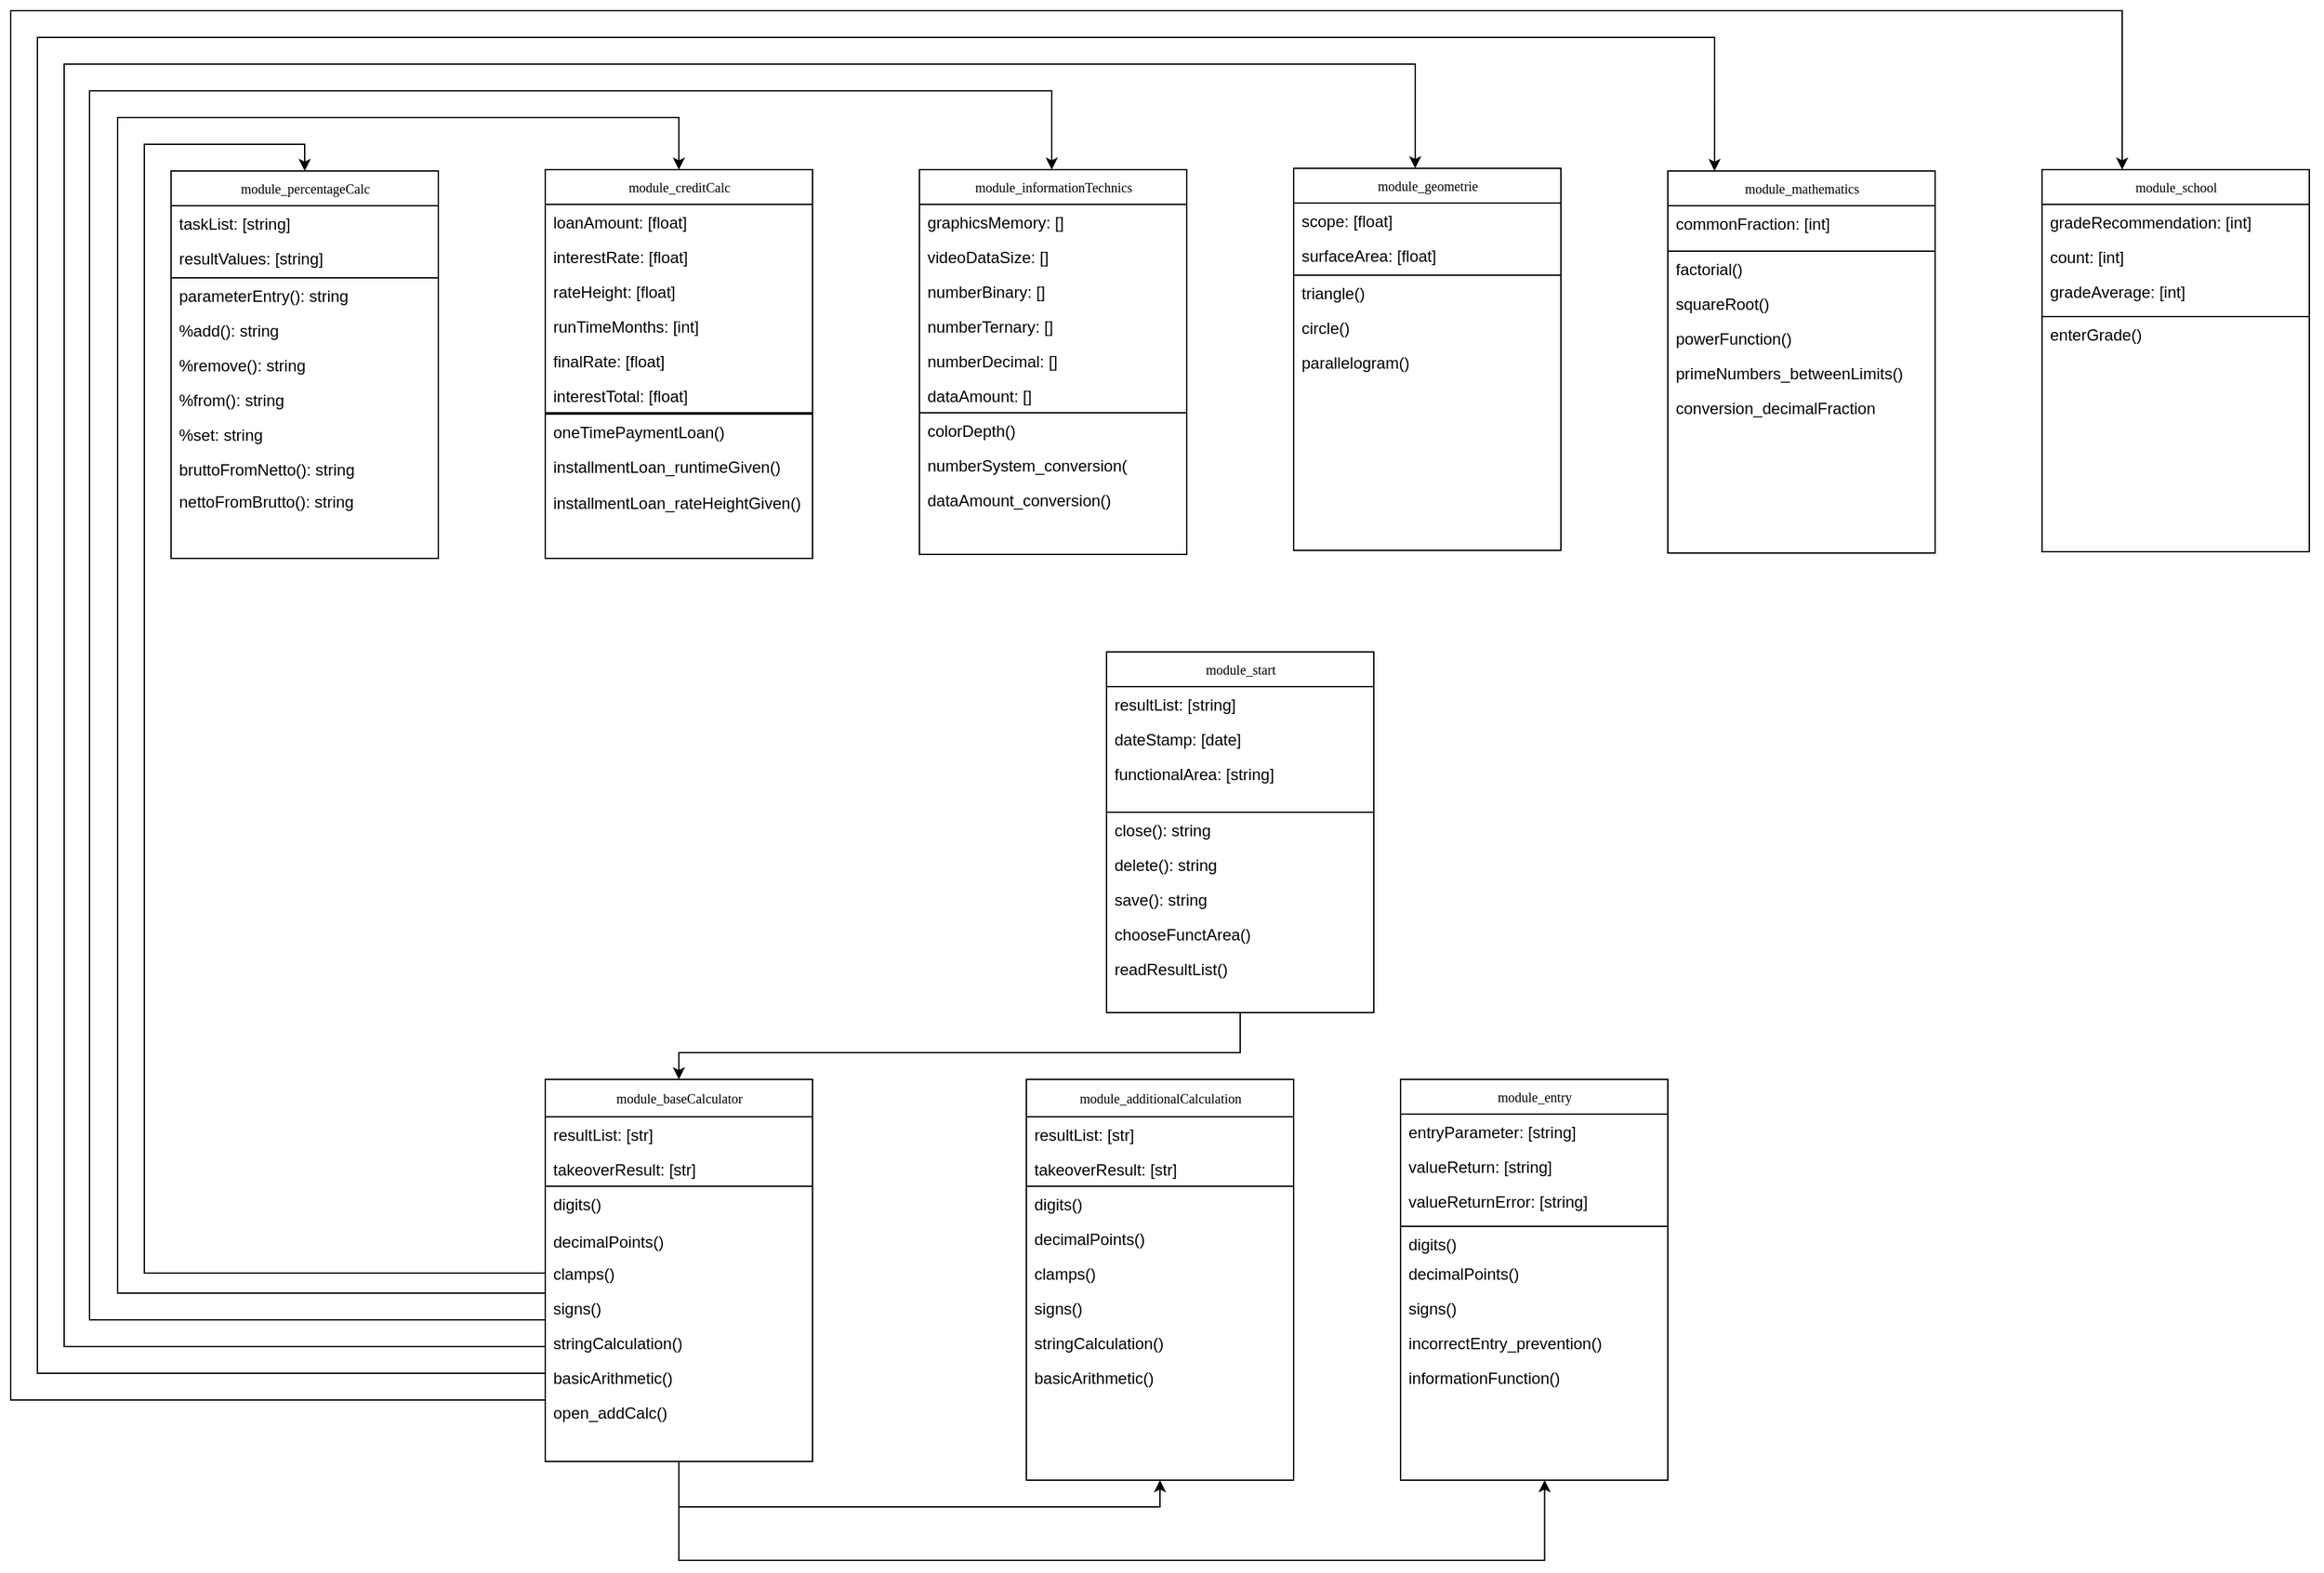 <mxfile version="24.5.3" type="device">
  <diagram name="Page-1" id="c4acf3e9-155e-7222-9cf6-157b1a14988f">
    <mxGraphModel dx="3923" dy="3406" grid="1" gridSize="10" guides="1" tooltips="1" connect="1" arrows="1" fold="1" page="1" pageScale="1" pageWidth="850" pageHeight="1100" background="none" math="0" shadow="0">
      <root>
        <mxCell id="0" />
        <mxCell id="1" parent="0" />
        <mxCell id="17acba5748e5396b-20" value="module_start" style="swimlane;html=1;fontStyle=0;childLayout=stackLayout;horizontal=1;startSize=26;fillColor=none;horizontalStack=0;resizeParent=1;resizeLast=0;collapsible=1;marginBottom=0;swimlaneFillColor=#ffffff;rounded=0;shadow=0;comic=0;labelBackgroundColor=none;strokeWidth=1;fontFamily=Verdana;fontSize=10;align=center;" parent="1" vertex="1">
          <mxGeometry x="-100" y="-800" width="200" height="120" as="geometry">
            <mxRectangle x="20" y="10" width="100" height="30" as="alternateBounds" />
          </mxGeometry>
        </mxCell>
        <mxCell id="0E7mr8ZuQN5Nq2-Ex8pI-52" value="resultList: [string]" style="text;html=1;strokeColor=none;fillColor=none;align=left;verticalAlign=top;spacingLeft=4;spacingRight=4;whiteSpace=wrap;overflow=hidden;rotatable=0;points=[[0,0.5],[1,0.5]];portConstraint=eastwest;" parent="17acba5748e5396b-20" vertex="1">
          <mxGeometry y="26" width="200" height="26" as="geometry" />
        </mxCell>
        <mxCell id="0E7mr8ZuQN5Nq2-Ex8pI-51" value="dateStamp: [date]" style="text;html=1;strokeColor=none;fillColor=none;align=left;verticalAlign=top;spacingLeft=4;spacingRight=4;whiteSpace=wrap;overflow=hidden;rotatable=0;points=[[0,0.5],[1,0.5]];portConstraint=eastwest;" parent="17acba5748e5396b-20" vertex="1">
          <mxGeometry y="52" width="200" height="26" as="geometry" />
        </mxCell>
        <mxCell id="0E7mr8ZuQN5Nq2-Ex8pI-53" value="functionalArea: [string]" style="text;html=1;strokeColor=none;fillColor=none;align=left;verticalAlign=top;spacingLeft=4;spacingRight=4;whiteSpace=wrap;overflow=hidden;rotatable=0;points=[[0,0.5],[1,0.5]];portConstraint=eastwest;" parent="17acba5748e5396b-20" vertex="1">
          <mxGeometry y="78" width="200" height="26" as="geometry" />
        </mxCell>
        <mxCell id="MyiwbjnuxdPnDxJVerOG-64" style="edgeStyle=orthogonalEdgeStyle;rounded=0;orthogonalLoop=1;jettySize=auto;html=1;entryX=0;entryY=0.5;entryDx=0;entryDy=0;startArrow=classic;startFill=1;endArrow=none;endFill=0;" parent="1" source="0E7mr8ZuQN5Nq2-Ex8pI-1" target="t_ZmBxJWktNqTGlpT5w6-19" edge="1">
          <mxGeometry relative="1" as="geometry">
            <Array as="points">
              <mxPoint x="-700" y="-1180" />
              <mxPoint x="-820" y="-1180" />
              <mxPoint x="-820" y="-335" />
            </Array>
          </mxGeometry>
        </mxCell>
        <mxCell id="0E7mr8ZuQN5Nq2-Ex8pI-1" value="module_percentageCalc" style="swimlane;html=1;fontStyle=0;childLayout=stackLayout;horizontal=1;startSize=26;fillColor=none;horizontalStack=0;resizeParent=1;resizeLast=0;collapsible=1;marginBottom=0;swimlaneFillColor=#ffffff;rounded=0;shadow=0;comic=0;labelBackgroundColor=none;strokeWidth=1;fontFamily=Verdana;fontSize=10;align=center;" parent="1" vertex="1">
          <mxGeometry x="-800" y="-1160" width="200" height="80" as="geometry">
            <mxRectangle x="220" y="10" width="130" height="120" as="alternateBounds" />
          </mxGeometry>
        </mxCell>
        <mxCell id="0E7mr8ZuQN5Nq2-Ex8pI-2" value="taskList: [string]" style="text;html=1;strokeColor=none;fillColor=none;align=left;verticalAlign=top;spacingLeft=4;spacingRight=4;whiteSpace=wrap;overflow=hidden;rotatable=0;points=[[0,0.5],[1,0.5]];portConstraint=eastwest;" parent="0E7mr8ZuQN5Nq2-Ex8pI-1" vertex="1">
          <mxGeometry y="26" width="200" height="26" as="geometry" />
        </mxCell>
        <mxCell id="0E7mr8ZuQN5Nq2-Ex8pI-3" value="resultValues: [string]" style="text;html=1;strokeColor=none;fillColor=none;align=left;verticalAlign=top;spacingLeft=4;spacingRight=4;whiteSpace=wrap;overflow=hidden;rotatable=0;points=[[0,0.5],[1,0.5]];portConstraint=eastwest;" parent="0E7mr8ZuQN5Nq2-Ex8pI-1" vertex="1">
          <mxGeometry y="52" width="200" height="26" as="geometry" />
        </mxCell>
        <mxCell id="MyiwbjnuxdPnDxJVerOG-65" style="edgeStyle=orthogonalEdgeStyle;rounded=0;orthogonalLoop=1;jettySize=auto;html=1;endArrow=none;endFill=0;startArrow=classic;startFill=1;" parent="1" source="0E7mr8ZuQN5Nq2-Ex8pI-5" target="t_ZmBxJWktNqTGlpT5w6-21" edge="1">
          <mxGeometry relative="1" as="geometry">
            <Array as="points">
              <mxPoint x="-420" y="-1200" />
              <mxPoint x="-840" y="-1200" />
              <mxPoint x="-840" y="-320" />
            </Array>
          </mxGeometry>
        </mxCell>
        <mxCell id="0E7mr8ZuQN5Nq2-Ex8pI-5" value="module_creditCalc" style="swimlane;html=1;fontStyle=0;childLayout=stackLayout;horizontal=1;startSize=26;fillColor=none;horizontalStack=0;resizeParent=1;resizeLast=0;collapsible=1;marginBottom=0;swimlaneFillColor=#ffffff;rounded=0;shadow=0;comic=0;labelBackgroundColor=none;strokeWidth=1;fontFamily=Verdana;fontSize=10;align=center;" parent="1" vertex="1">
          <mxGeometry x="-520" y="-1161" width="200" height="182" as="geometry">
            <mxRectangle x="400" y="10" width="130" height="90" as="alternateBounds" />
          </mxGeometry>
        </mxCell>
        <mxCell id="0E7mr8ZuQN5Nq2-Ex8pI-6" value="loanAmount: [float]" style="text;html=1;strokeColor=none;fillColor=none;align=left;verticalAlign=top;spacingLeft=4;spacingRight=4;whiteSpace=wrap;overflow=hidden;rotatable=0;points=[[0,0.5],[1,0.5]];portConstraint=eastwest;" parent="0E7mr8ZuQN5Nq2-Ex8pI-5" vertex="1">
          <mxGeometry y="26" width="200" height="26" as="geometry" />
        </mxCell>
        <mxCell id="0E7mr8ZuQN5Nq2-Ex8pI-7" value="interestRate: [float]" style="text;html=1;strokeColor=none;fillColor=none;align=left;verticalAlign=top;spacingLeft=4;spacingRight=4;whiteSpace=wrap;overflow=hidden;rotatable=0;points=[[0,0.5],[1,0.5]];portConstraint=eastwest;" parent="0E7mr8ZuQN5Nq2-Ex8pI-5" vertex="1">
          <mxGeometry y="52" width="200" height="26" as="geometry" />
        </mxCell>
        <mxCell id="0E7mr8ZuQN5Nq2-Ex8pI-8" value="rateHeight: [float]" style="text;html=1;strokeColor=none;fillColor=none;align=left;verticalAlign=top;spacingLeft=4;spacingRight=4;whiteSpace=wrap;overflow=hidden;rotatable=0;points=[[0,0.5],[1,0.5]];portConstraint=eastwest;" parent="0E7mr8ZuQN5Nq2-Ex8pI-5" vertex="1">
          <mxGeometry y="78" width="200" height="26" as="geometry" />
        </mxCell>
        <mxCell id="0E7mr8ZuQN5Nq2-Ex8pI-63" value="runTimeMonths: [int]" style="text;html=1;strokeColor=none;fillColor=none;align=left;verticalAlign=top;spacingLeft=4;spacingRight=4;whiteSpace=wrap;overflow=hidden;rotatable=0;points=[[0,0.5],[1,0.5]];portConstraint=eastwest;" parent="0E7mr8ZuQN5Nq2-Ex8pI-5" vertex="1">
          <mxGeometry y="104" width="200" height="26" as="geometry" />
        </mxCell>
        <mxCell id="0E7mr8ZuQN5Nq2-Ex8pI-64" value="finalRate: [float]" style="text;html=1;strokeColor=none;fillColor=none;align=left;verticalAlign=top;spacingLeft=4;spacingRight=4;whiteSpace=wrap;overflow=hidden;rotatable=0;points=[[0,0.5],[1,0.5]];portConstraint=eastwest;" parent="0E7mr8ZuQN5Nq2-Ex8pI-5" vertex="1">
          <mxGeometry y="130" width="200" height="26" as="geometry" />
        </mxCell>
        <mxCell id="0E7mr8ZuQN5Nq2-Ex8pI-65" value="interestTotal: [float]" style="text;html=1;strokeColor=none;fillColor=none;align=left;verticalAlign=top;spacingLeft=4;spacingRight=4;whiteSpace=wrap;overflow=hidden;rotatable=0;points=[[0,0.5],[1,0.5]];portConstraint=eastwest;" parent="0E7mr8ZuQN5Nq2-Ex8pI-5" vertex="1">
          <mxGeometry y="156" width="200" height="26" as="geometry" />
        </mxCell>
        <mxCell id="MyiwbjnuxdPnDxJVerOG-67" style="edgeStyle=orthogonalEdgeStyle;rounded=0;orthogonalLoop=1;jettySize=auto;html=1;startArrow=classic;startFill=1;endArrow=none;endFill=0;" parent="1" edge="1">
          <mxGeometry relative="1" as="geometry">
            <mxPoint x="130.97" y="-1162" as="sourcePoint" />
            <mxPoint x="-520" y="-280" as="targetPoint" />
            <Array as="points">
              <mxPoint x="131" y="-1240" />
              <mxPoint x="-880" y="-1240" />
              <mxPoint x="-880" y="-280" />
            </Array>
          </mxGeometry>
        </mxCell>
        <mxCell id="0E7mr8ZuQN5Nq2-Ex8pI-9" value="module_geometrie" style="swimlane;html=1;fontStyle=0;childLayout=stackLayout;horizontal=1;startSize=26;fillColor=none;horizontalStack=0;resizeParent=1;resizeLast=0;collapsible=1;marginBottom=0;swimlaneFillColor=#ffffff;rounded=0;shadow=0;comic=0;labelBackgroundColor=none;strokeWidth=1;fontFamily=Verdana;fontSize=10;align=center;" parent="1" vertex="1">
          <mxGeometry x="40" y="-1162" width="200" height="80" as="geometry">
            <mxRectangle y="380" width="90" height="30" as="alternateBounds" />
          </mxGeometry>
        </mxCell>
        <mxCell id="0E7mr8ZuQN5Nq2-Ex8pI-10" value="scope: [float]" style="text;html=1;strokeColor=none;fillColor=none;align=left;verticalAlign=top;spacingLeft=4;spacingRight=4;whiteSpace=wrap;overflow=hidden;rotatable=0;points=[[0,0.5],[1,0.5]];portConstraint=eastwest;" parent="0E7mr8ZuQN5Nq2-Ex8pI-9" vertex="1">
          <mxGeometry y="26" width="200" height="26" as="geometry" />
        </mxCell>
        <mxCell id="0E7mr8ZuQN5Nq2-Ex8pI-11" value="surfaceArea: [float]" style="text;html=1;strokeColor=none;fillColor=none;align=left;verticalAlign=top;spacingLeft=4;spacingRight=4;whiteSpace=wrap;overflow=hidden;rotatable=0;points=[[0,0.5],[1,0.5]];portConstraint=eastwest;" parent="0E7mr8ZuQN5Nq2-Ex8pI-9" vertex="1">
          <mxGeometry y="52" width="200" height="26" as="geometry" />
        </mxCell>
        <mxCell id="MyiwbjnuxdPnDxJVerOG-69" style="edgeStyle=orthogonalEdgeStyle;rounded=0;orthogonalLoop=1;jettySize=auto;html=1;startArrow=classic;startFill=1;endArrow=none;endFill=0;" parent="1" edge="1">
          <mxGeometry relative="1" as="geometry">
            <mxPoint x="354.97" y="-1160" as="sourcePoint" />
            <mxPoint x="-520" y="-260" as="targetPoint" />
            <Array as="points">
              <mxPoint x="355" y="-1260" />
              <mxPoint x="-900" y="-1260" />
              <mxPoint x="-900" y="-260" />
            </Array>
          </mxGeometry>
        </mxCell>
        <mxCell id="0E7mr8ZuQN5Nq2-Ex8pI-13" value="module_mathematics" style="swimlane;html=1;fontStyle=0;childLayout=stackLayout;horizontal=1;startSize=26;fillColor=none;horizontalStack=0;resizeParent=1;resizeLast=0;collapsible=1;marginBottom=0;swimlaneFillColor=#ffffff;rounded=0;shadow=0;comic=0;labelBackgroundColor=none;strokeWidth=1;fontFamily=Verdana;fontSize=10;align=center;" parent="1" vertex="1">
          <mxGeometry x="320" y="-1160" width="200" height="60" as="geometry">
            <mxRectangle x="200" y="380" width="160" height="30" as="alternateBounds" />
          </mxGeometry>
        </mxCell>
        <mxCell id="0E7mr8ZuQN5Nq2-Ex8pI-14" value="commonFraction: [int]" style="text;html=1;strokeColor=none;fillColor=none;align=left;verticalAlign=top;spacingLeft=4;spacingRight=4;whiteSpace=wrap;overflow=hidden;rotatable=0;points=[[0,0.5],[1,0.5]];portConstraint=eastwest;" parent="0E7mr8ZuQN5Nq2-Ex8pI-13" vertex="1">
          <mxGeometry y="26" width="200" height="26" as="geometry" />
        </mxCell>
        <mxCell id="MyiwbjnuxdPnDxJVerOG-70" style="edgeStyle=orthogonalEdgeStyle;rounded=0;orthogonalLoop=1;jettySize=auto;html=1;startArrow=classic;startFill=1;endArrow=none;endFill=0;" parent="1" edge="1">
          <mxGeometry relative="1" as="geometry">
            <mxPoint x="659.97" y="-1161.0" as="sourcePoint" />
            <mxPoint x="-520" y="-240" as="targetPoint" />
            <Array as="points">
              <mxPoint x="660" y="-1280" />
              <mxPoint x="-920" y="-1280" />
              <mxPoint x="-920" y="-240" />
            </Array>
          </mxGeometry>
        </mxCell>
        <mxCell id="0E7mr8ZuQN5Nq2-Ex8pI-17" value="module_school" style="swimlane;html=1;fontStyle=0;childLayout=stackLayout;horizontal=1;startSize=26;fillColor=none;horizontalStack=0;resizeParent=1;resizeLast=0;collapsible=1;marginBottom=0;swimlaneFillColor=#ffffff;rounded=0;shadow=0;comic=0;labelBackgroundColor=none;strokeWidth=1;fontFamily=Verdana;fontSize=10;align=center;" parent="1" vertex="1">
          <mxGeometry x="600" y="-1161" width="200" height="110" as="geometry">
            <mxRectangle y="690" width="160" height="30" as="alternateBounds" />
          </mxGeometry>
        </mxCell>
        <mxCell id="0E7mr8ZuQN5Nq2-Ex8pI-18" value="gradeRecommendation: [int]" style="text;html=1;strokeColor=none;fillColor=none;align=left;verticalAlign=top;spacingLeft=4;spacingRight=4;whiteSpace=wrap;overflow=hidden;rotatable=0;points=[[0,0.5],[1,0.5]];portConstraint=eastwest;" parent="0E7mr8ZuQN5Nq2-Ex8pI-17" vertex="1">
          <mxGeometry y="26" width="200" height="26" as="geometry" />
        </mxCell>
        <mxCell id="0E7mr8ZuQN5Nq2-Ex8pI-19" value="count: [int]" style="text;html=1;strokeColor=none;fillColor=none;align=left;verticalAlign=top;spacingLeft=4;spacingRight=4;whiteSpace=wrap;overflow=hidden;rotatable=0;points=[[0,0.5],[1,0.5]];portConstraint=eastwest;" parent="0E7mr8ZuQN5Nq2-Ex8pI-17" vertex="1">
          <mxGeometry y="52" width="200" height="26" as="geometry" />
        </mxCell>
        <mxCell id="0E7mr8ZuQN5Nq2-Ex8pI-20" value="gradeAverage: [int]" style="text;html=1;strokeColor=none;fillColor=none;align=left;verticalAlign=top;spacingLeft=4;spacingRight=4;whiteSpace=wrap;overflow=hidden;rotatable=0;points=[[0,0.5],[1,0.5]];portConstraint=eastwest;" parent="0E7mr8ZuQN5Nq2-Ex8pI-17" vertex="1">
          <mxGeometry y="78" width="200" height="26" as="geometry" />
        </mxCell>
        <mxCell id="MyiwbjnuxdPnDxJVerOG-66" style="edgeStyle=orthogonalEdgeStyle;rounded=0;orthogonalLoop=1;jettySize=auto;html=1;entryX=0.006;entryY=0.879;entryDx=0;entryDy=0;entryPerimeter=0;startArrow=classic;startFill=1;endArrow=none;endFill=0;" parent="1" edge="1">
          <mxGeometry relative="1" as="geometry">
            <mxPoint x="-141.0" y="-1161.0" as="sourcePoint" />
            <mxPoint x="-520.07" y="-299.146" as="targetPoint" />
            <Array as="points">
              <mxPoint x="-141" y="-1220" />
              <mxPoint x="-861" y="-1220" />
              <mxPoint x="-861" y="-300" />
              <mxPoint x="-520" y="-300" />
            </Array>
          </mxGeometry>
        </mxCell>
        <mxCell id="0E7mr8ZuQN5Nq2-Ex8pI-21" value="module_informationTechnics" style="swimlane;html=1;fontStyle=0;childLayout=stackLayout;horizontal=1;startSize=26;fillColor=none;horizontalStack=0;resizeParent=1;resizeLast=0;collapsible=1;marginBottom=0;swimlaneFillColor=#ffffff;rounded=0;shadow=0;comic=0;labelBackgroundColor=none;strokeWidth=1;fontFamily=Verdana;fontSize=10;align=center;" parent="1" vertex="1">
          <mxGeometry x="-240" y="-1161" width="200" height="182" as="geometry">
            <mxRectangle x="425" y="380" width="160" height="30" as="alternateBounds" />
          </mxGeometry>
        </mxCell>
        <mxCell id="0E7mr8ZuQN5Nq2-Ex8pI-22" value="graphicsMemory: []" style="text;html=1;strokeColor=none;fillColor=none;align=left;verticalAlign=top;spacingLeft=4;spacingRight=4;whiteSpace=wrap;overflow=hidden;rotatable=0;points=[[0,0.5],[1,0.5]];portConstraint=eastwest;" parent="0E7mr8ZuQN5Nq2-Ex8pI-21" vertex="1">
          <mxGeometry y="26" width="200" height="26" as="geometry" />
        </mxCell>
        <mxCell id="0E7mr8ZuQN5Nq2-Ex8pI-23" value="videoDataSize: []" style="text;html=1;strokeColor=none;fillColor=none;align=left;verticalAlign=top;spacingLeft=4;spacingRight=4;whiteSpace=wrap;overflow=hidden;rotatable=0;points=[[0,0.5],[1,0.5]];portConstraint=eastwest;" parent="0E7mr8ZuQN5Nq2-Ex8pI-21" vertex="1">
          <mxGeometry y="52" width="200" height="26" as="geometry" />
        </mxCell>
        <mxCell id="0E7mr8ZuQN5Nq2-Ex8pI-24" value="numberBinary: []" style="text;html=1;strokeColor=none;fillColor=none;align=left;verticalAlign=top;spacingLeft=4;spacingRight=4;whiteSpace=wrap;overflow=hidden;rotatable=0;points=[[0,0.5],[1,0.5]];portConstraint=eastwest;" parent="0E7mr8ZuQN5Nq2-Ex8pI-21" vertex="1">
          <mxGeometry y="78" width="200" height="26" as="geometry" />
        </mxCell>
        <mxCell id="t_ZmBxJWktNqTGlpT5w6-7" value="numberTernary: []" style="text;html=1;strokeColor=none;fillColor=none;align=left;verticalAlign=top;spacingLeft=4;spacingRight=4;whiteSpace=wrap;overflow=hidden;rotatable=0;points=[[0,0.5],[1,0.5]];portConstraint=eastwest;" parent="0E7mr8ZuQN5Nq2-Ex8pI-21" vertex="1">
          <mxGeometry y="104" width="200" height="26" as="geometry" />
        </mxCell>
        <mxCell id="t_ZmBxJWktNqTGlpT5w6-8" value="numberDecimal: []" style="text;html=1;strokeColor=none;fillColor=none;align=left;verticalAlign=top;spacingLeft=4;spacingRight=4;whiteSpace=wrap;overflow=hidden;rotatable=0;points=[[0,0.5],[1,0.5]];portConstraint=eastwest;" parent="0E7mr8ZuQN5Nq2-Ex8pI-21" vertex="1">
          <mxGeometry y="130" width="200" height="26" as="geometry" />
        </mxCell>
        <mxCell id="t_ZmBxJWktNqTGlpT5w6-9" value="dataAmount: []" style="text;html=1;strokeColor=none;fillColor=none;align=left;verticalAlign=top;spacingLeft=4;spacingRight=4;whiteSpace=wrap;overflow=hidden;rotatable=0;points=[[0,0.5],[1,0.5]];portConstraint=eastwest;" parent="0E7mr8ZuQN5Nq2-Ex8pI-21" vertex="1">
          <mxGeometry y="156" width="200" height="26" as="geometry" />
        </mxCell>
        <mxCell id="0E7mr8ZuQN5Nq2-Ex8pI-25" value="module_baseCalculator" style="swimlane;html=1;fontStyle=0;childLayout=stackLayout;horizontal=1;startSize=28;fillColor=none;horizontalStack=0;resizeParent=1;resizeLast=0;collapsible=1;marginBottom=0;swimlaneFillColor=#ffffff;rounded=0;shadow=0;comic=0;labelBackgroundColor=none;strokeWidth=1;fontFamily=Verdana;fontSize=10;align=center;" parent="1" vertex="1">
          <mxGeometry x="-520" y="-480" width="200" height="80" as="geometry">
            <mxRectangle x="250" y="690" width="160" height="30" as="alternateBounds" />
          </mxGeometry>
        </mxCell>
        <mxCell id="0E7mr8ZuQN5Nq2-Ex8pI-26" value="resultList: [str]" style="text;html=1;strokeColor=none;fillColor=none;align=left;verticalAlign=top;spacingLeft=4;spacingRight=4;whiteSpace=wrap;overflow=hidden;rotatable=0;points=[[0,0.5],[1,0.5]];portConstraint=eastwest;" parent="0E7mr8ZuQN5Nq2-Ex8pI-25" vertex="1">
          <mxGeometry y="28" width="200" height="26" as="geometry" />
        </mxCell>
        <mxCell id="0E7mr8ZuQN5Nq2-Ex8pI-27" value="takeoverResult: [str]" style="text;html=1;strokeColor=none;fillColor=none;align=left;verticalAlign=top;spacingLeft=4;spacingRight=4;whiteSpace=wrap;overflow=hidden;rotatable=0;points=[[0,0.5],[1,0.5]];portConstraint=eastwest;" parent="0E7mr8ZuQN5Nq2-Ex8pI-25" vertex="1">
          <mxGeometry y="54" width="200" height="26" as="geometry" />
        </mxCell>
        <mxCell id="0E7mr8ZuQN5Nq2-Ex8pI-29" value="module_entry" style="swimlane;html=1;fontStyle=0;childLayout=stackLayout;horizontal=1;startSize=26;fillColor=none;horizontalStack=0;resizeParent=1;resizeLast=0;collapsible=1;marginBottom=0;swimlaneFillColor=#ffffff;rounded=0;shadow=0;comic=0;labelBackgroundColor=none;strokeWidth=1;fontFamily=Verdana;fontSize=10;align=center;" parent="1" vertex="1">
          <mxGeometry x="120" y="-480" width="200" height="110" as="geometry">
            <mxRectangle x="470" y="690" width="160" height="30" as="alternateBounds" />
          </mxGeometry>
        </mxCell>
        <mxCell id="0E7mr8ZuQN5Nq2-Ex8pI-30" value="entryParameter: [string]" style="text;html=1;strokeColor=none;fillColor=none;align=left;verticalAlign=top;spacingLeft=4;spacingRight=4;whiteSpace=wrap;overflow=hidden;rotatable=0;points=[[0,0.5],[1,0.5]];portConstraint=eastwest;" parent="0E7mr8ZuQN5Nq2-Ex8pI-29" vertex="1">
          <mxGeometry y="26" width="200" height="26" as="geometry" />
        </mxCell>
        <mxCell id="0E7mr8ZuQN5Nq2-Ex8pI-31" value="valueReturn: [string]" style="text;html=1;strokeColor=none;fillColor=none;align=left;verticalAlign=top;spacingLeft=4;spacingRight=4;whiteSpace=wrap;overflow=hidden;rotatable=0;points=[[0,0.5],[1,0.5]];portConstraint=eastwest;" parent="0E7mr8ZuQN5Nq2-Ex8pI-29" vertex="1">
          <mxGeometry y="52" width="200" height="26" as="geometry" />
        </mxCell>
        <mxCell id="t_ZmBxJWktNqTGlpT5w6-25" value="valueReturnError: [string]&amp;nbsp;" style="text;html=1;strokeColor=none;fillColor=none;align=left;verticalAlign=top;spacingLeft=4;spacingRight=4;whiteSpace=wrap;overflow=hidden;rotatable=0;points=[[0,0.5],[1,0.5]];portConstraint=eastwest;" parent="0E7mr8ZuQN5Nq2-Ex8pI-29" vertex="1">
          <mxGeometry y="78" width="200" height="26" as="geometry" />
        </mxCell>
        <mxCell id="MyiwbjnuxdPnDxJVerOG-59" style="edgeStyle=orthogonalEdgeStyle;rounded=0;orthogonalLoop=1;jettySize=auto;html=1;entryX=0.5;entryY=0;entryDx=0;entryDy=0;" parent="1" source="0E7mr8ZuQN5Nq2-Ex8pI-39" target="0E7mr8ZuQN5Nq2-Ex8pI-25" edge="1">
          <mxGeometry relative="1" as="geometry">
            <Array as="points">
              <mxPoint y="-500" />
              <mxPoint x="-420" y="-500" />
            </Array>
          </mxGeometry>
        </mxCell>
        <mxCell id="0E7mr8ZuQN5Nq2-Ex8pI-39" value="" style="html=1;whiteSpace=wrap;" parent="1" vertex="1">
          <mxGeometry x="-100" y="-680" width="200" height="150" as="geometry" />
        </mxCell>
        <mxCell id="0E7mr8ZuQN5Nq2-Ex8pI-46" value="close(): string" style="text;html=1;strokeColor=none;fillColor=none;align=left;verticalAlign=top;spacingLeft=4;spacingRight=4;whiteSpace=wrap;overflow=hidden;rotatable=0;points=[[0,0.5],[1,0.5]];portConstraint=eastwest;" parent="1" vertex="1">
          <mxGeometry x="-100" y="-680" width="160" height="26" as="geometry" />
        </mxCell>
        <mxCell id="0E7mr8ZuQN5Nq2-Ex8pI-47" value="delete(): string" style="text;html=1;strokeColor=none;fillColor=none;align=left;verticalAlign=top;spacingLeft=4;spacingRight=4;whiteSpace=wrap;overflow=hidden;rotatable=0;points=[[0,0.5],[1,0.5]];portConstraint=eastwest;" parent="1" vertex="1">
          <mxGeometry x="-100" y="-654" width="160" height="26" as="geometry" />
        </mxCell>
        <mxCell id="0E7mr8ZuQN5Nq2-Ex8pI-48" value="save(): string" style="text;html=1;strokeColor=none;fillColor=none;align=left;verticalAlign=top;spacingLeft=4;spacingRight=4;whiteSpace=wrap;overflow=hidden;rotatable=0;points=[[0,0.5],[1,0.5]];portConstraint=eastwest;" parent="1" vertex="1">
          <mxGeometry x="-100" y="-628" width="160" height="26" as="geometry" />
        </mxCell>
        <mxCell id="0E7mr8ZuQN5Nq2-Ex8pI-49" value="readResultList()" style="text;html=1;strokeColor=none;fillColor=none;align=left;verticalAlign=top;spacingLeft=4;spacingRight=4;whiteSpace=wrap;overflow=hidden;rotatable=0;points=[[0,0.5],[1,0.5]];portConstraint=eastwest;" parent="1" vertex="1">
          <mxGeometry x="-100" y="-576" width="160" height="26" as="geometry" />
        </mxCell>
        <mxCell id="0E7mr8ZuQN5Nq2-Ex8pI-45" value="chooseFunctArea()" style="text;html=1;strokeColor=none;fillColor=none;align=left;verticalAlign=top;spacingLeft=4;spacingRight=4;whiteSpace=wrap;overflow=hidden;rotatable=0;points=[[0,0.5],[1,0.5]];portConstraint=eastwest;" parent="1" vertex="1">
          <mxGeometry x="-100" y="-602" width="160" height="26" as="geometry" />
        </mxCell>
        <mxCell id="0E7mr8ZuQN5Nq2-Ex8pI-54" value="" style="rounded=0;whiteSpace=wrap;html=1;" parent="1" vertex="1">
          <mxGeometry x="-800" y="-1080" width="200" height="210" as="geometry" />
        </mxCell>
        <mxCell id="0E7mr8ZuQN5Nq2-Ex8pI-55" value="parameterEntry(): string" style="text;html=1;strokeColor=none;fillColor=none;align=left;verticalAlign=top;spacingLeft=4;spacingRight=4;whiteSpace=wrap;overflow=hidden;rotatable=0;points=[[0,0.5],[1,0.5]];portConstraint=eastwest;" parent="1" vertex="1">
          <mxGeometry x="-800" y="-1080" width="160" height="26" as="geometry" />
        </mxCell>
        <mxCell id="0E7mr8ZuQN5Nq2-Ex8pI-57" value="%add(): string" style="text;html=1;strokeColor=none;fillColor=none;align=left;verticalAlign=top;spacingLeft=4;spacingRight=4;whiteSpace=wrap;overflow=hidden;rotatable=0;points=[[0,0.5],[1,0.5]];portConstraint=eastwest;" parent="1" vertex="1">
          <mxGeometry x="-800" y="-1054" width="160" height="26" as="geometry" />
        </mxCell>
        <mxCell id="0E7mr8ZuQN5Nq2-Ex8pI-58" value="%remove(): string" style="text;html=1;strokeColor=none;fillColor=none;align=left;verticalAlign=top;spacingLeft=4;spacingRight=4;whiteSpace=wrap;overflow=hidden;rotatable=0;points=[[0,0.5],[1,0.5]];portConstraint=eastwest;" parent="1" vertex="1">
          <mxGeometry x="-800" y="-1028" width="160" height="26" as="geometry" />
        </mxCell>
        <mxCell id="0E7mr8ZuQN5Nq2-Ex8pI-59" value="%from(): string" style="text;html=1;strokeColor=none;fillColor=none;align=left;verticalAlign=top;spacingLeft=4;spacingRight=4;whiteSpace=wrap;overflow=hidden;rotatable=0;points=[[0,0.5],[1,0.5]];portConstraint=eastwest;" parent="1" vertex="1">
          <mxGeometry x="-800" y="-1002" width="160" height="26" as="geometry" />
        </mxCell>
        <mxCell id="0E7mr8ZuQN5Nq2-Ex8pI-60" value="%set: string" style="text;html=1;strokeColor=none;fillColor=none;align=left;verticalAlign=top;spacingLeft=4;spacingRight=4;whiteSpace=wrap;overflow=hidden;rotatable=0;points=[[0,0.5],[1,0.5]];portConstraint=eastwest;" parent="1" vertex="1">
          <mxGeometry x="-800" y="-976" width="160" height="26" as="geometry" />
        </mxCell>
        <mxCell id="0E7mr8ZuQN5Nq2-Ex8pI-61" value="bruttoFromNetto(): string" style="text;html=1;strokeColor=none;fillColor=none;align=left;verticalAlign=top;spacingLeft=4;spacingRight=4;whiteSpace=wrap;overflow=hidden;rotatable=0;points=[[0,0.5],[1,0.5]];portConstraint=eastwest;" parent="1" vertex="1">
          <mxGeometry x="-800" y="-950" width="160" height="26" as="geometry" />
        </mxCell>
        <mxCell id="0E7mr8ZuQN5Nq2-Ex8pI-62" value="nettoFromBrutto(): string" style="text;html=1;strokeColor=none;fillColor=none;align=left;verticalAlign=top;spacingLeft=4;spacingRight=4;whiteSpace=wrap;overflow=hidden;rotatable=0;points=[[0,0.5],[1,0.5]];portConstraint=eastwest;" parent="1" vertex="1">
          <mxGeometry x="-800" y="-926" width="160" height="26" as="geometry" />
        </mxCell>
        <mxCell id="0E7mr8ZuQN5Nq2-Ex8pI-66" value="" style="rounded=0;whiteSpace=wrap;html=1;" parent="1" vertex="1">
          <mxGeometry x="-520" y="-978" width="200" height="108" as="geometry" />
        </mxCell>
        <mxCell id="0E7mr8ZuQN5Nq2-Ex8pI-67" value="oneTimePaymentLoan()" style="text;html=1;strokeColor=none;fillColor=none;align=left;verticalAlign=top;spacingLeft=4;spacingRight=4;whiteSpace=wrap;overflow=hidden;rotatable=0;points=[[0,0.5],[1,0.5]];portConstraint=eastwest;" parent="1" vertex="1">
          <mxGeometry x="-520" y="-978" width="160" height="26" as="geometry" />
        </mxCell>
        <mxCell id="0E7mr8ZuQN5Nq2-Ex8pI-68" value="installmentLoan_runtimeGiven()" style="text;html=1;strokeColor=none;fillColor=none;align=left;verticalAlign=top;spacingLeft=4;spacingRight=4;whiteSpace=wrap;overflow=hidden;rotatable=0;points=[[0,0.5],[1,0.5]];portConstraint=eastwest;" parent="1" vertex="1">
          <mxGeometry x="-520" y="-952" width="210" height="26" as="geometry" />
        </mxCell>
        <mxCell id="0E7mr8ZuQN5Nq2-Ex8pI-69" value="installmentLoan_rateHeightGiven()" style="text;html=1;strokeColor=none;fillColor=none;align=left;verticalAlign=top;spacingLeft=4;spacingRight=4;whiteSpace=wrap;overflow=hidden;rotatable=0;points=[[0,0.5],[1,0.5]];portConstraint=eastwest;" parent="1" vertex="1">
          <mxGeometry x="-520" y="-925" width="210" height="26" as="geometry" />
        </mxCell>
        <mxCell id="0E7mr8ZuQN5Nq2-Ex8pI-70" value="" style="rounded=0;whiteSpace=wrap;html=1;" parent="1" vertex="1">
          <mxGeometry x="40" y="-1082" width="200" height="206" as="geometry" />
        </mxCell>
        <mxCell id="0E7mr8ZuQN5Nq2-Ex8pI-71" value="triangle()" style="text;html=1;strokeColor=none;fillColor=none;align=left;verticalAlign=top;spacingLeft=4;spacingRight=4;whiteSpace=wrap;overflow=hidden;rotatable=0;points=[[0,0.5],[1,0.5]];portConstraint=eastwest;" parent="1" vertex="1">
          <mxGeometry x="40" y="-1082" width="160" height="26" as="geometry" />
        </mxCell>
        <mxCell id="0E7mr8ZuQN5Nq2-Ex8pI-72" value="circle()" style="text;html=1;strokeColor=none;fillColor=none;align=left;verticalAlign=top;spacingLeft=4;spacingRight=4;whiteSpace=wrap;overflow=hidden;rotatable=0;points=[[0,0.5],[1,0.5]];portConstraint=eastwest;" parent="1" vertex="1">
          <mxGeometry x="40" y="-1056" width="160" height="26" as="geometry" />
        </mxCell>
        <mxCell id="0E7mr8ZuQN5Nq2-Ex8pI-74" value="parallelogram()" style="text;html=1;strokeColor=none;fillColor=none;align=left;verticalAlign=top;spacingLeft=4;spacingRight=4;whiteSpace=wrap;overflow=hidden;rotatable=0;points=[[0,0.5],[1,0.5]];portConstraint=eastwest;" parent="1" vertex="1">
          <mxGeometry x="40" y="-1030" width="160" height="26" as="geometry" />
        </mxCell>
        <mxCell id="t_ZmBxJWktNqTGlpT5w6-1" value="" style="rounded=0;whiteSpace=wrap;html=1;" parent="1" vertex="1">
          <mxGeometry x="320" y="-1100" width="200" height="226" as="geometry" />
        </mxCell>
        <mxCell id="t_ZmBxJWktNqTGlpT5w6-2" value="factorial()" style="text;html=1;strokeColor=none;fillColor=none;align=left;verticalAlign=top;spacingLeft=4;spacingRight=4;whiteSpace=wrap;overflow=hidden;rotatable=0;points=[[0,0.5],[1,0.5]];portConstraint=eastwest;" parent="1" vertex="1">
          <mxGeometry x="320" y="-1100" width="160" height="26" as="geometry" />
        </mxCell>
        <mxCell id="t_ZmBxJWktNqTGlpT5w6-3" value="squareRoot()" style="text;html=1;strokeColor=none;fillColor=none;align=left;verticalAlign=top;spacingLeft=4;spacingRight=4;whiteSpace=wrap;overflow=hidden;rotatable=0;points=[[0,0.5],[1,0.5]];portConstraint=eastwest;" parent="1" vertex="1">
          <mxGeometry x="320" y="-1074" width="160" height="26" as="geometry" />
        </mxCell>
        <mxCell id="t_ZmBxJWktNqTGlpT5w6-4" value="powerFunction()" style="text;html=1;strokeColor=none;fillColor=none;align=left;verticalAlign=top;spacingLeft=4;spacingRight=4;whiteSpace=wrap;overflow=hidden;rotatable=0;points=[[0,0.5],[1,0.5]];portConstraint=eastwest;" parent="1" vertex="1">
          <mxGeometry x="320" y="-1048" width="160" height="26" as="geometry" />
        </mxCell>
        <mxCell id="t_ZmBxJWktNqTGlpT5w6-5" value="primeNumbers_betweenLimits()" style="text;html=1;strokeColor=none;fillColor=none;align=left;verticalAlign=top;spacingLeft=4;spacingRight=4;whiteSpace=wrap;overflow=hidden;rotatable=0;points=[[0,0.5],[1,0.5]];portConstraint=eastwest;" parent="1" vertex="1">
          <mxGeometry x="320" y="-1022" width="190" height="26" as="geometry" />
        </mxCell>
        <mxCell id="t_ZmBxJWktNqTGlpT5w6-6" value="conversion_decimalFraction" style="text;html=1;strokeColor=none;fillColor=none;align=left;verticalAlign=top;spacingLeft=4;spacingRight=4;whiteSpace=wrap;overflow=hidden;rotatable=0;points=[[0,0.5],[1,0.5]];portConstraint=eastwest;" parent="1" vertex="1">
          <mxGeometry x="320" y="-996" width="160" height="26" as="geometry" />
        </mxCell>
        <mxCell id="t_ZmBxJWktNqTGlpT5w6-10" value="" style="rounded=0;whiteSpace=wrap;html=1;" parent="1" vertex="1">
          <mxGeometry x="-240" y="-979" width="200" height="106" as="geometry" />
        </mxCell>
        <mxCell id="t_ZmBxJWktNqTGlpT5w6-11" value="colorDepth()" style="text;html=1;strokeColor=none;fillColor=none;align=left;verticalAlign=top;spacingLeft=4;spacingRight=4;whiteSpace=wrap;overflow=hidden;rotatable=0;points=[[0,0.5],[1,0.5]];portConstraint=eastwest;" parent="1" vertex="1">
          <mxGeometry x="-240" y="-979" width="160" height="26" as="geometry" />
        </mxCell>
        <mxCell id="t_ZmBxJWktNqTGlpT5w6-12" value="numberSystem_conversion()" style="text;html=1;strokeColor=none;fillColor=none;align=left;verticalAlign=top;spacingLeft=4;spacingRight=4;whiteSpace=wrap;overflow=hidden;rotatable=0;points=[[0,0.5],[1,0.5]];portConstraint=eastwest;" parent="1" vertex="1">
          <mxGeometry x="-240" y="-953" width="160" height="26" as="geometry" />
        </mxCell>
        <mxCell id="t_ZmBxJWktNqTGlpT5w6-13" value="dataAmount_conversion()" style="text;html=1;strokeColor=none;fillColor=none;align=left;verticalAlign=top;spacingLeft=4;spacingRight=4;whiteSpace=wrap;overflow=hidden;rotatable=0;points=[[0,0.5],[1,0.5]];portConstraint=eastwest;" parent="1" vertex="1">
          <mxGeometry x="-240" y="-927" width="160" height="26" as="geometry" />
        </mxCell>
        <mxCell id="t_ZmBxJWktNqTGlpT5w6-14" value="" style="rounded=0;whiteSpace=wrap;html=1;" parent="1" vertex="1">
          <mxGeometry x="600" y="-1051" width="200" height="176" as="geometry" />
        </mxCell>
        <mxCell id="t_ZmBxJWktNqTGlpT5w6-15" value="enterGrade()" style="text;html=1;strokeColor=none;fillColor=none;align=left;verticalAlign=top;spacingLeft=4;spacingRight=4;whiteSpace=wrap;overflow=hidden;rotatable=0;points=[[0,0.5],[1,0.5]];portConstraint=eastwest;" parent="1" vertex="1">
          <mxGeometry x="600" y="-1051" width="210" height="26" as="geometry" />
        </mxCell>
        <mxCell id="MyiwbjnuxdPnDxJVerOG-62" style="edgeStyle=orthogonalEdgeStyle;rounded=0;orthogonalLoop=1;jettySize=auto;html=1;entryX=0.5;entryY=1;entryDx=0;entryDy=0;" parent="1" source="t_ZmBxJWktNqTGlpT5w6-16" target="MyiwbjnuxdPnDxJVerOG-6" edge="1">
          <mxGeometry relative="1" as="geometry">
            <Array as="points">
              <mxPoint x="-420" y="-160" />
              <mxPoint x="-60" y="-160" />
            </Array>
          </mxGeometry>
        </mxCell>
        <mxCell id="t_ZmBxJWktNqTGlpT5w6-16" value="" style="rounded=0;whiteSpace=wrap;html=1;" parent="1" vertex="1">
          <mxGeometry x="-520" y="-400" width="200" height="206" as="geometry" />
        </mxCell>
        <mxCell id="t_ZmBxJWktNqTGlpT5w6-17" value="digits()" style="text;html=1;strokeColor=none;fillColor=none;align=left;verticalAlign=top;spacingLeft=4;spacingRight=4;whiteSpace=wrap;overflow=hidden;rotatable=0;points=[[0,0.5],[1,0.5]];portConstraint=eastwest;" parent="1" vertex="1">
          <mxGeometry x="-520" y="-400" width="160" height="26" as="geometry" />
        </mxCell>
        <mxCell id="t_ZmBxJWktNqTGlpT5w6-18" value="decimalPoints()" style="text;html=1;strokeColor=none;fillColor=none;align=left;verticalAlign=top;spacingLeft=4;spacingRight=4;whiteSpace=wrap;overflow=hidden;rotatable=0;points=[[0,0.5],[1,0.5]];portConstraint=eastwest;" parent="1" vertex="1">
          <mxGeometry x="-520" y="-372" width="160" height="26" as="geometry" />
        </mxCell>
        <mxCell id="t_ZmBxJWktNqTGlpT5w6-19" value="clamps()" style="text;html=1;strokeColor=none;fillColor=none;align=left;verticalAlign=top;spacingLeft=4;spacingRight=4;whiteSpace=wrap;overflow=hidden;rotatable=0;points=[[0,0.5],[1,0.5]];portConstraint=eastwest;" parent="1" vertex="1">
          <mxGeometry x="-520" y="-348" width="160" height="26" as="geometry" />
        </mxCell>
        <mxCell id="t_ZmBxJWktNqTGlpT5w6-21" value="signs()" style="text;html=1;strokeColor=none;fillColor=none;align=left;verticalAlign=top;spacingLeft=4;spacingRight=4;whiteSpace=wrap;overflow=hidden;rotatable=0;points=[[0,0.5],[1,0.5]];portConstraint=eastwest;" parent="1" vertex="1">
          <mxGeometry x="-520" y="-322" width="160" height="26" as="geometry" />
        </mxCell>
        <mxCell id="t_ZmBxJWktNqTGlpT5w6-22" value="stringCalculation()" style="text;html=1;strokeColor=none;fillColor=none;align=left;verticalAlign=top;spacingLeft=4;spacingRight=4;whiteSpace=wrap;overflow=hidden;rotatable=0;points=[[0,0.5],[1,0.5]];portConstraint=eastwest;" parent="1" vertex="1">
          <mxGeometry x="-520" y="-296" width="160" height="26" as="geometry" />
        </mxCell>
        <mxCell id="t_ZmBxJWktNqTGlpT5w6-24" value="basicArithmetic()" style="text;html=1;strokeColor=none;fillColor=none;align=left;verticalAlign=top;spacingLeft=4;spacingRight=4;whiteSpace=wrap;overflow=hidden;rotatable=0;points=[[0,0.5],[1,0.5]];portConstraint=eastwest;" parent="1" vertex="1">
          <mxGeometry x="-520" y="-270" width="160" height="26" as="geometry" />
        </mxCell>
        <mxCell id="t_ZmBxJWktNqTGlpT5w6-26" value="" style="rounded=0;whiteSpace=wrap;html=1;" parent="1" vertex="1">
          <mxGeometry x="120" y="-370" width="200" height="190" as="geometry" />
        </mxCell>
        <mxCell id="t_ZmBxJWktNqTGlpT5w6-27" value="digits()" style="text;html=1;strokeColor=none;fillColor=none;align=left;verticalAlign=top;spacingLeft=4;spacingRight=4;whiteSpace=wrap;overflow=hidden;rotatable=0;points=[[0,0.5],[1,0.5]];portConstraint=eastwest;" parent="1" vertex="1">
          <mxGeometry x="120" y="-370" width="160" height="26" as="geometry" />
        </mxCell>
        <mxCell id="t_ZmBxJWktNqTGlpT5w6-28" value="decimalPoints()" style="text;html=1;strokeColor=none;fillColor=none;align=left;verticalAlign=top;spacingLeft=4;spacingRight=4;whiteSpace=wrap;overflow=hidden;rotatable=0;points=[[0,0.5],[1,0.5]];portConstraint=eastwest;" parent="1" vertex="1">
          <mxGeometry x="120" y="-348" width="160" height="26" as="geometry" />
        </mxCell>
        <mxCell id="t_ZmBxJWktNqTGlpT5w6-29" value="signs()" style="text;html=1;strokeColor=none;fillColor=none;align=left;verticalAlign=top;spacingLeft=4;spacingRight=4;whiteSpace=wrap;overflow=hidden;rotatable=0;points=[[0,0.5],[1,0.5]];portConstraint=eastwest;" parent="1" vertex="1">
          <mxGeometry x="120" y="-322" width="160" height="26" as="geometry" />
        </mxCell>
        <mxCell id="t_ZmBxJWktNqTGlpT5w6-30" value="incorrectEntry_prevention()" style="text;html=1;strokeColor=none;fillColor=none;align=left;verticalAlign=top;spacingLeft=4;spacingRight=4;whiteSpace=wrap;overflow=hidden;rotatable=0;points=[[0,0.5],[1,0.5]];portConstraint=eastwest;" parent="1" vertex="1">
          <mxGeometry x="120" y="-296" width="160" height="26" as="geometry" />
        </mxCell>
        <mxCell id="t_ZmBxJWktNqTGlpT5w6-31" value="informationFunction()" style="text;html=1;strokeColor=none;fillColor=none;align=left;verticalAlign=top;spacingLeft=4;spacingRight=4;whiteSpace=wrap;overflow=hidden;rotatable=0;points=[[0,0.5],[1,0.5]];portConstraint=eastwest;" parent="1" vertex="1">
          <mxGeometry x="120" y="-270" width="160" height="26" as="geometry" />
        </mxCell>
        <mxCell id="MyiwbjnuxdPnDxJVerOG-3" value="module_additionalCalculation" style="swimlane;html=1;fontStyle=0;childLayout=stackLayout;horizontal=1;startSize=28;fillColor=none;horizontalStack=0;resizeParent=1;resizeLast=0;collapsible=1;marginBottom=0;swimlaneFillColor=#ffffff;rounded=0;shadow=0;comic=0;labelBackgroundColor=none;strokeWidth=1;fontFamily=Verdana;fontSize=10;align=center;" parent="1" vertex="1">
          <mxGeometry x="-160" y="-480" width="200" height="80" as="geometry">
            <mxRectangle x="250" y="690" width="160" height="30" as="alternateBounds" />
          </mxGeometry>
        </mxCell>
        <mxCell id="MyiwbjnuxdPnDxJVerOG-24" value="resultList: [str]" style="text;html=1;strokeColor=none;fillColor=none;align=left;verticalAlign=top;spacingLeft=4;spacingRight=4;whiteSpace=wrap;overflow=hidden;rotatable=0;points=[[0,0.5],[1,0.5]];portConstraint=eastwest;" parent="MyiwbjnuxdPnDxJVerOG-3" vertex="1">
          <mxGeometry y="28" width="200" height="26" as="geometry" />
        </mxCell>
        <mxCell id="MyiwbjnuxdPnDxJVerOG-25" value="takeoverResult: [str]" style="text;html=1;strokeColor=none;fillColor=none;align=left;verticalAlign=top;spacingLeft=4;spacingRight=4;whiteSpace=wrap;overflow=hidden;rotatable=0;points=[[0,0.5],[1,0.5]];portConstraint=eastwest;" parent="MyiwbjnuxdPnDxJVerOG-3" vertex="1">
          <mxGeometry y="54" width="200" height="26" as="geometry" />
        </mxCell>
        <mxCell id="MyiwbjnuxdPnDxJVerOG-6" value="" style="rounded=0;whiteSpace=wrap;html=1;" parent="1" vertex="1">
          <mxGeometry x="-160" y="-400" width="200" height="220" as="geometry" />
        </mxCell>
        <mxCell id="MyiwbjnuxdPnDxJVerOG-23" value="open_addCalc()" style="text;html=1;strokeColor=none;fillColor=none;align=left;verticalAlign=top;spacingLeft=4;spacingRight=4;whiteSpace=wrap;overflow=hidden;rotatable=0;points=[[0,0.5],[1,0.5]];portConstraint=eastwest;" parent="1" vertex="1">
          <mxGeometry x="-520" y="-244" width="160" height="26" as="geometry" />
        </mxCell>
        <mxCell id="MyiwbjnuxdPnDxJVerOG-26" value="digits()" style="text;html=1;strokeColor=none;fillColor=none;align=left;verticalAlign=top;spacingLeft=4;spacingRight=4;whiteSpace=wrap;overflow=hidden;rotatable=0;points=[[0,0.5],[1,0.5]];portConstraint=eastwest;" parent="1" vertex="1">
          <mxGeometry x="-160" y="-400" width="160" height="26" as="geometry" />
        </mxCell>
        <mxCell id="MyiwbjnuxdPnDxJVerOG-27" value="decimalPoints()" style="text;html=1;strokeColor=none;fillColor=none;align=left;verticalAlign=top;spacingLeft=4;spacingRight=4;whiteSpace=wrap;overflow=hidden;rotatable=0;points=[[0,0.5],[1,0.5]];portConstraint=eastwest;" parent="1" vertex="1">
          <mxGeometry x="-160" y="-374" width="160" height="26" as="geometry" />
        </mxCell>
        <mxCell id="MyiwbjnuxdPnDxJVerOG-28" value="clamps()" style="text;html=1;strokeColor=none;fillColor=none;align=left;verticalAlign=top;spacingLeft=4;spacingRight=4;whiteSpace=wrap;overflow=hidden;rotatable=0;points=[[0,0.5],[1,0.5]];portConstraint=eastwest;" parent="1" vertex="1">
          <mxGeometry x="-160" y="-348" width="160" height="26" as="geometry" />
        </mxCell>
        <mxCell id="MyiwbjnuxdPnDxJVerOG-29" value="signs()" style="text;html=1;strokeColor=none;fillColor=none;align=left;verticalAlign=top;spacingLeft=4;spacingRight=4;whiteSpace=wrap;overflow=hidden;rotatable=0;points=[[0,0.5],[1,0.5]];portConstraint=eastwest;" parent="1" vertex="1">
          <mxGeometry x="-160" y="-322" width="160" height="26" as="geometry" />
        </mxCell>
        <mxCell id="MyiwbjnuxdPnDxJVerOG-30" value="stringCalculation()" style="text;html=1;strokeColor=none;fillColor=none;align=left;verticalAlign=top;spacingLeft=4;spacingRight=4;whiteSpace=wrap;overflow=hidden;rotatable=0;points=[[0,0.5],[1,0.5]];portConstraint=eastwest;" parent="1" vertex="1">
          <mxGeometry x="-160" y="-296" width="160" height="26" as="geometry" />
        </mxCell>
        <mxCell id="MyiwbjnuxdPnDxJVerOG-31" value="basicArithmetic()" style="text;html=1;strokeColor=none;fillColor=none;align=left;verticalAlign=top;spacingLeft=4;spacingRight=4;whiteSpace=wrap;overflow=hidden;rotatable=0;points=[[0,0.5],[1,0.5]];portConstraint=eastwest;" parent="1" vertex="1">
          <mxGeometry x="-160" y="-270" width="160" height="26" as="geometry" />
        </mxCell>
        <mxCell id="MyiwbjnuxdPnDxJVerOG-63" style="edgeStyle=orthogonalEdgeStyle;rounded=0;orthogonalLoop=1;jettySize=auto;html=1;entryX=0.539;entryY=1;entryDx=0;entryDy=0;entryPerimeter=0;" parent="1" source="t_ZmBxJWktNqTGlpT5w6-16" target="t_ZmBxJWktNqTGlpT5w6-26" edge="1">
          <mxGeometry relative="1" as="geometry">
            <Array as="points">
              <mxPoint x="-420" y="-120" />
              <mxPoint x="228" y="-120" />
            </Array>
          </mxGeometry>
        </mxCell>
      </root>
    </mxGraphModel>
  </diagram>
</mxfile>
